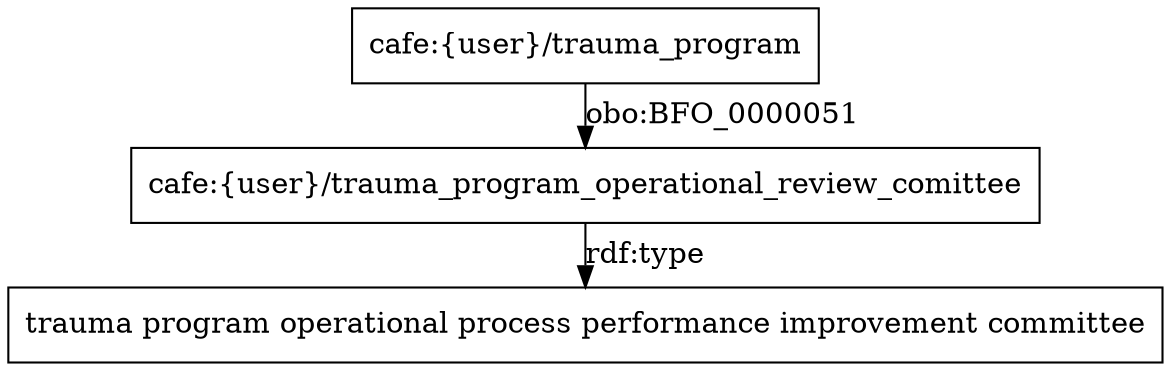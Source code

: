 digraph g { node [shape=rectangle];
graph [splines=true, nodesep=.5, ranksep=0, overlap=false];
"cafe:{user}/trauma_program" -> "cafe:{user}/trauma_program_operational_review_comittee" [label="obo:BFO_0000051"]
"cafe:{user}/trauma_program_operational_review_comittee" -> "trauma program operational process performance improvement committee" [label="rdf:type"]
}